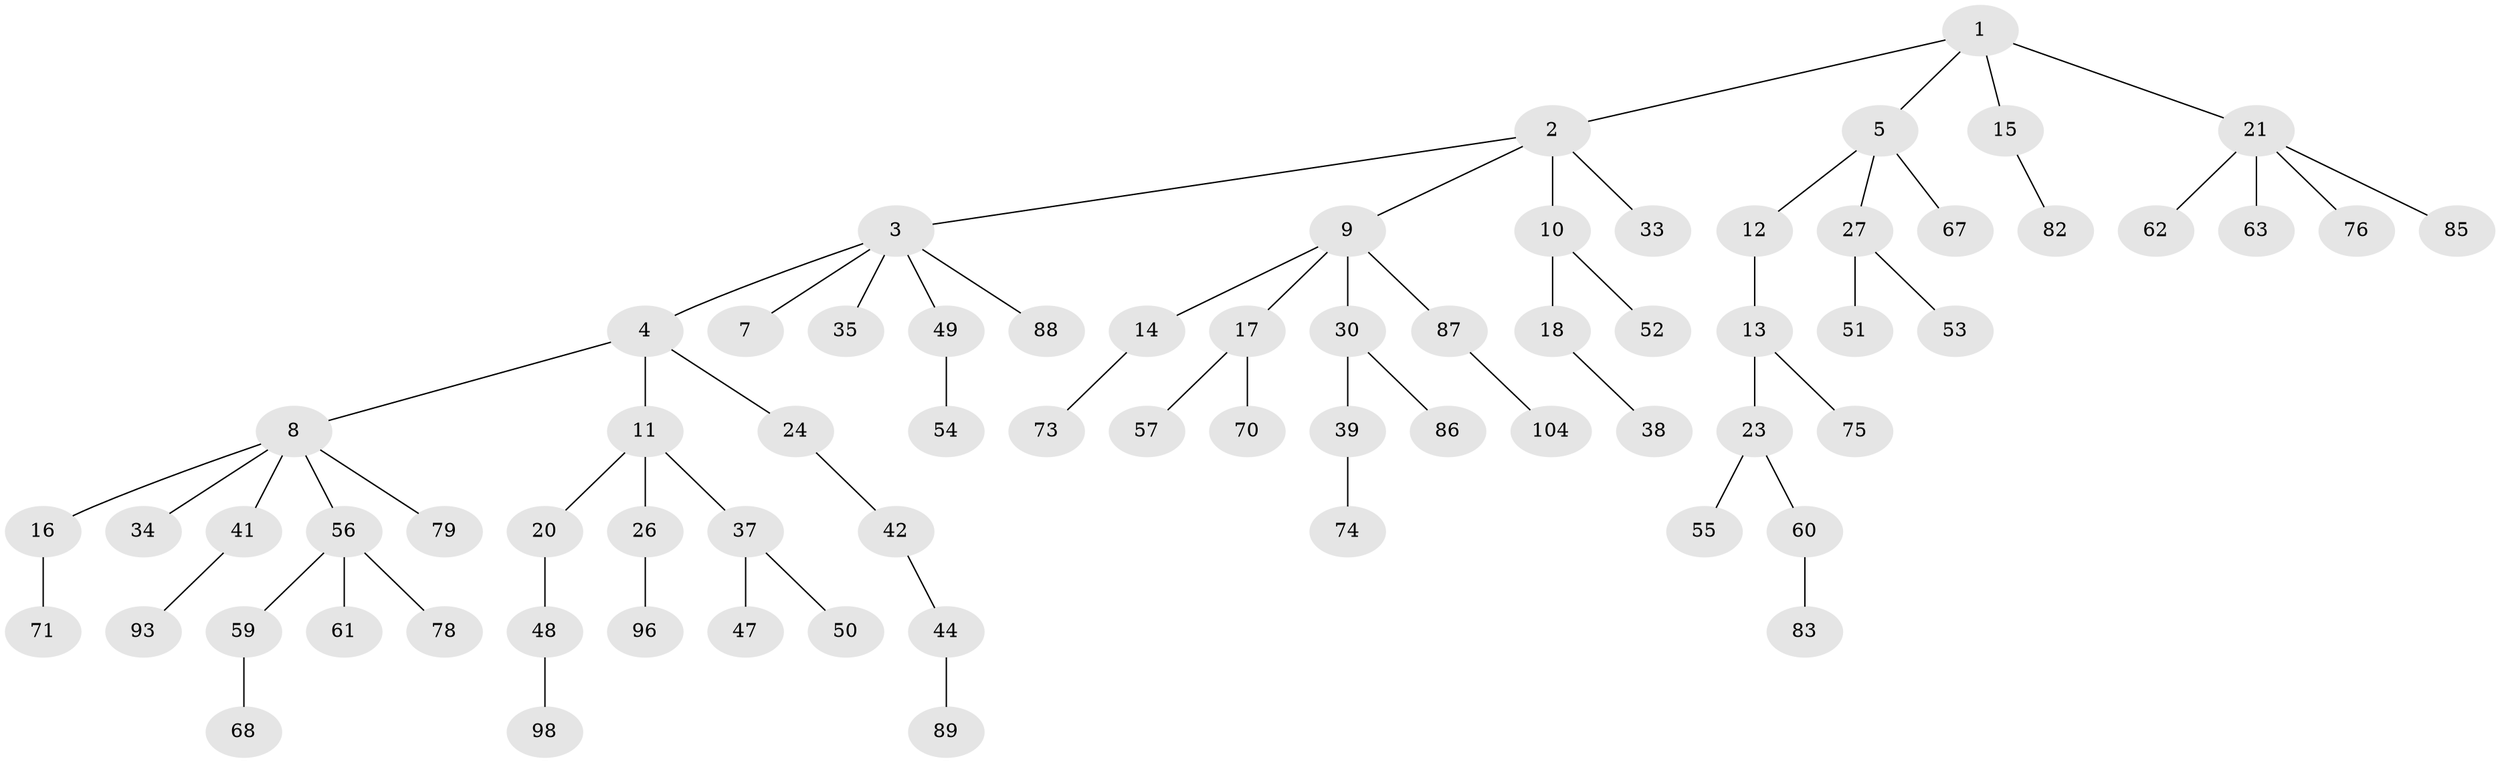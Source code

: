 // original degree distribution, {5: 0.04807692307692308, 6: 0.019230769230769232, 4: 0.0673076923076923, 2: 0.3173076923076923, 3: 0.08653846153846154, 1: 0.46153846153846156}
// Generated by graph-tools (version 1.1) at 2025/11/02/27/25 16:11:26]
// undirected, 70 vertices, 69 edges
graph export_dot {
graph [start="1"]
  node [color=gray90,style=filled];
  1 [super="+45"];
  2 [super="+103"];
  3 [super="+6"];
  4;
  5 [super="+19"];
  7 [super="+28"];
  8 [super="+40"];
  9 [super="+25"];
  10 [super="+29"];
  11 [super="+101"];
  12;
  13 [super="+36"];
  14 [super="+66"];
  15 [super="+72"];
  16 [super="+22"];
  17 [super="+95"];
  18 [super="+31"];
  20;
  21 [super="+69"];
  23 [super="+32"];
  24 [super="+77"];
  26 [super="+43"];
  27 [super="+81"];
  30;
  33;
  34;
  35 [super="+65"];
  37 [super="+46"];
  38;
  39;
  41 [super="+91"];
  42;
  44 [super="+84"];
  47;
  48 [super="+97"];
  49 [super="+58"];
  50;
  51;
  52;
  53;
  54;
  55;
  56 [super="+100"];
  57;
  59 [super="+102"];
  60;
  61 [super="+80"];
  62 [super="+64"];
  63;
  67;
  68 [super="+90"];
  70;
  71;
  73;
  74;
  75;
  76;
  78;
  79;
  82 [super="+94"];
  83 [super="+99"];
  85;
  86;
  87 [super="+92"];
  88;
  89;
  93;
  96;
  98;
  104;
  1 -- 2;
  1 -- 5;
  1 -- 15;
  1 -- 21;
  2 -- 3;
  2 -- 9;
  2 -- 10;
  2 -- 33;
  3 -- 4;
  3 -- 7;
  3 -- 88;
  3 -- 49;
  3 -- 35;
  4 -- 8;
  4 -- 11;
  4 -- 24;
  5 -- 12;
  5 -- 27;
  5 -- 67;
  8 -- 16;
  8 -- 34;
  8 -- 41;
  8 -- 79;
  8 -- 56;
  9 -- 14;
  9 -- 17;
  9 -- 87;
  9 -- 30;
  10 -- 18;
  10 -- 52;
  11 -- 20;
  11 -- 26;
  11 -- 37;
  12 -- 13;
  13 -- 23;
  13 -- 75;
  14 -- 73;
  15 -- 82;
  16 -- 71;
  17 -- 57;
  17 -- 70;
  18 -- 38;
  20 -- 48;
  21 -- 62;
  21 -- 63;
  21 -- 76;
  21 -- 85;
  23 -- 60;
  23 -- 55;
  24 -- 42;
  26 -- 96;
  27 -- 51;
  27 -- 53;
  30 -- 39;
  30 -- 86;
  37 -- 50;
  37 -- 47;
  39 -- 74;
  41 -- 93;
  42 -- 44;
  44 -- 89;
  48 -- 98;
  49 -- 54;
  56 -- 59;
  56 -- 61;
  56 -- 78;
  59 -- 68;
  60 -- 83;
  87 -- 104;
}
